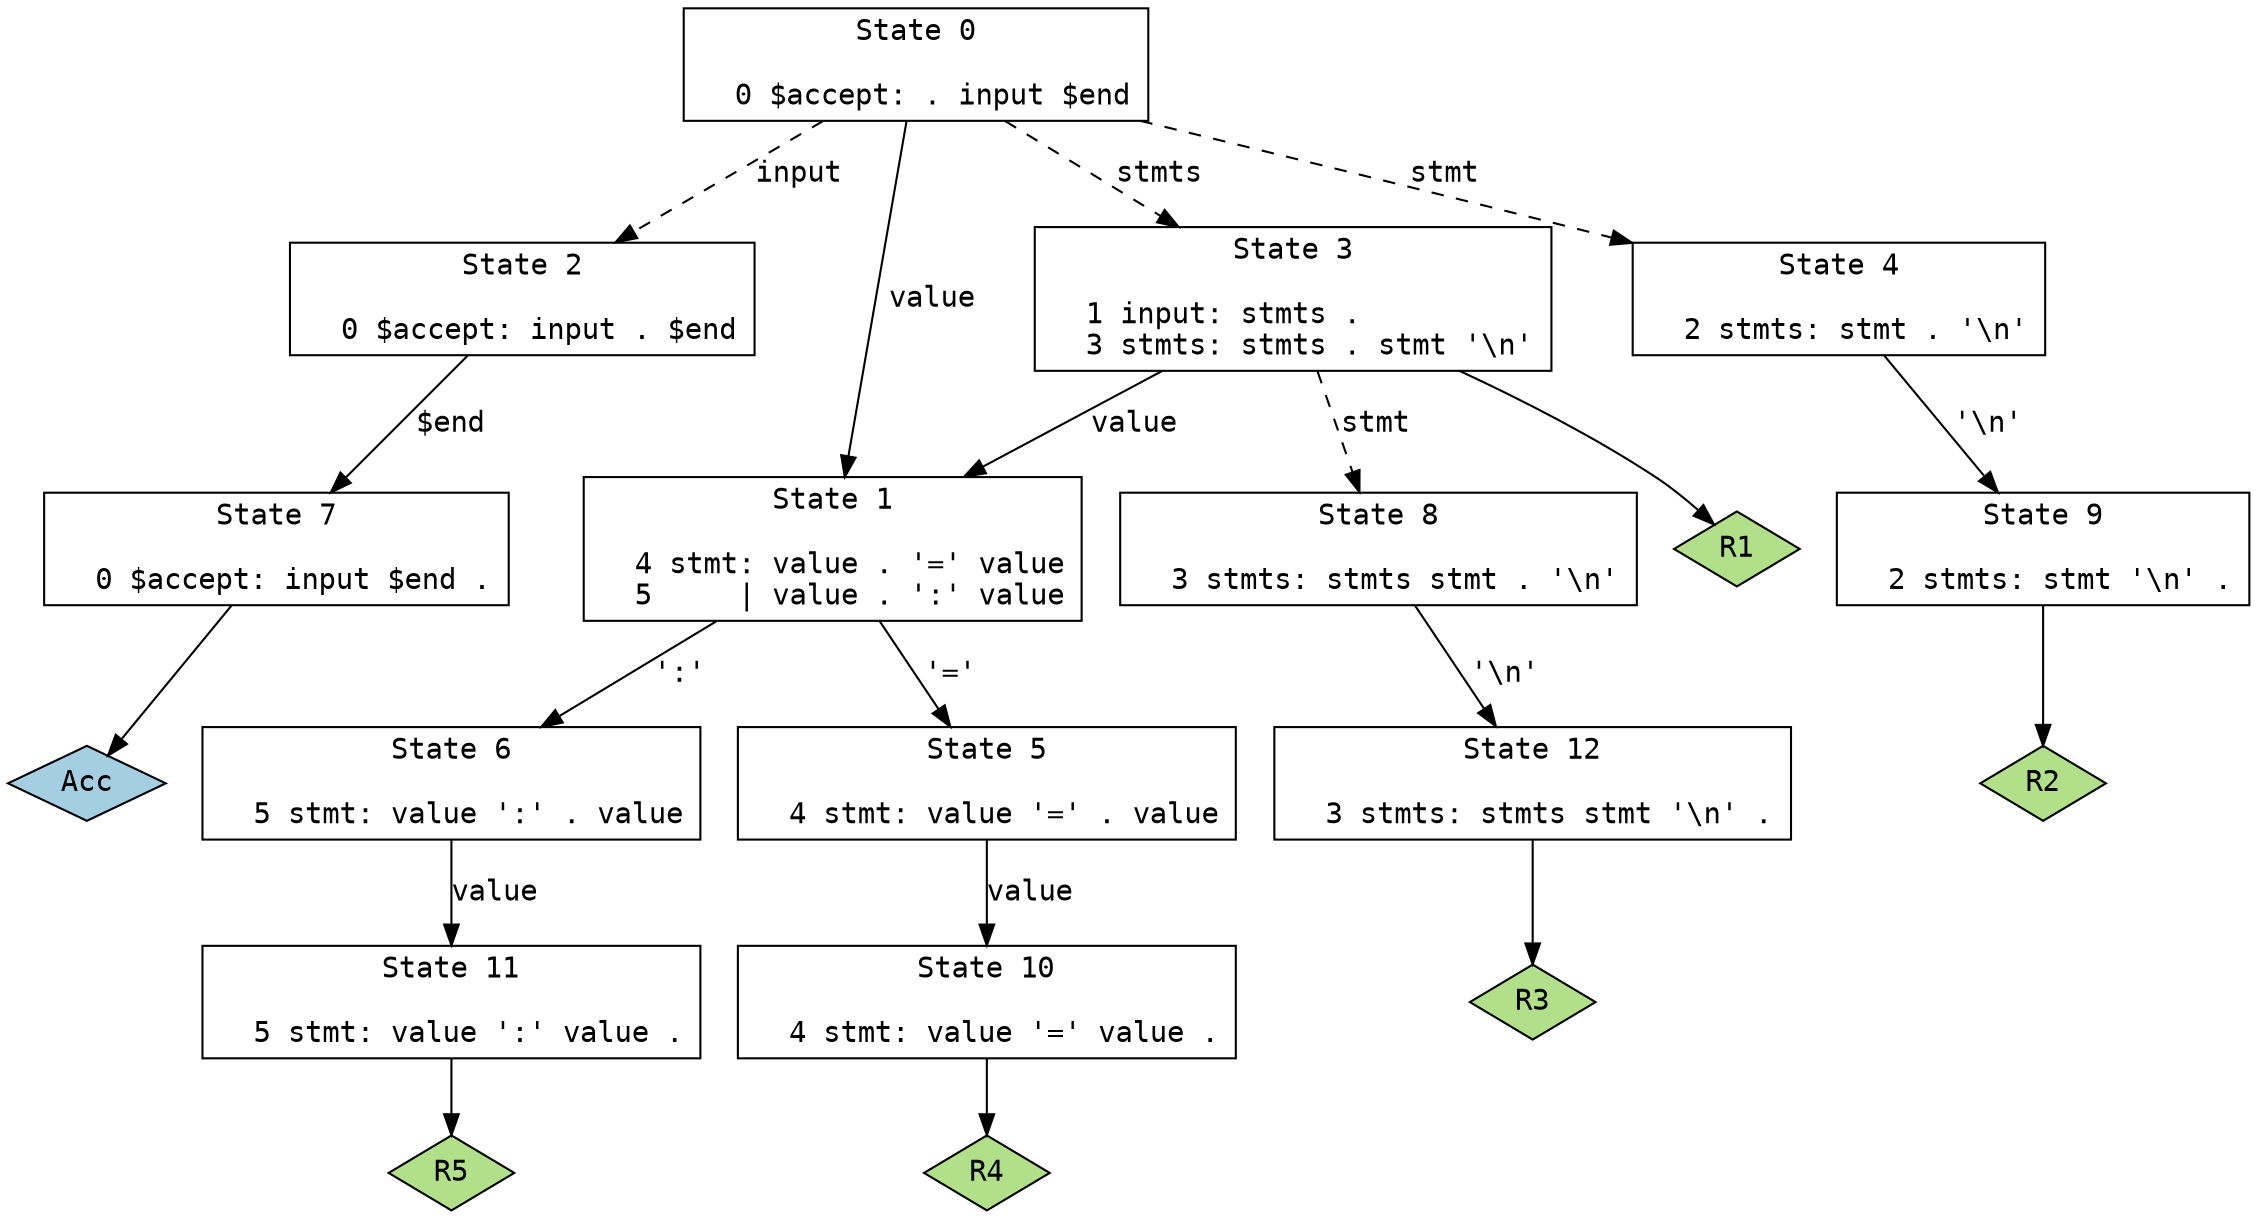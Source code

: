 // Generated by GNU Bison 3.0.4.
// Report bugs to <bug-bison@gnu.org>.
// Home page: <http://www.gnu.org/software/bison/>.

digraph "automake.y"
{
  node [fontname = courier, shape = box, colorscheme = paired6]
  edge [fontname = courier]

  0 [label="State 0\n\l  0 $accept: . input $end\l"]
  0 -> 1 [style=solid label="value"]
  0 -> 2 [style=dashed label="input"]
  0 -> 3 [style=dashed label="stmts"]
  0 -> 4 [style=dashed label="stmt"]
  1 [label="State 1\n\l  4 stmt: value . '=' value\l  5     | value . ':' value\l"]
  1 -> 5 [style=solid label="'='"]
  1 -> 6 [style=solid label="':'"]
  2 [label="State 2\n\l  0 $accept: input . $end\l"]
  2 -> 7 [style=solid label="$end"]
  3 [label="State 3\n\l  1 input: stmts .\l  3 stmts: stmts . stmt '\\n'\l"]
  3 -> 1 [style=solid label="value"]
  3 -> 8 [style=dashed label="stmt"]
  3 -> "3R1" [style=solid]
 "3R1" [label="R1", fillcolor=3, shape=diamond, style=filled]
  4 [label="State 4\n\l  2 stmts: stmt . '\\n'\l"]
  4 -> 9 [style=solid label="'\\n'"]
  5 [label="State 5\n\l  4 stmt: value '=' . value\l"]
  5 -> 10 [style=solid label="value"]
  6 [label="State 6\n\l  5 stmt: value ':' . value\l"]
  6 -> 11 [style=solid label="value"]
  7 [label="State 7\n\l  0 $accept: input $end .\l"]
  7 -> "7R0" [style=solid]
 "7R0" [label="Acc", fillcolor=1, shape=diamond, style=filled]
  8 [label="State 8\n\l  3 stmts: stmts stmt . '\\n'\l"]
  8 -> 12 [style=solid label="'\\n'"]
  9 [label="State 9\n\l  2 stmts: stmt '\\n' .\l"]
  9 -> "9R2" [style=solid]
 "9R2" [label="R2", fillcolor=3, shape=diamond, style=filled]
  10 [label="State 10\n\l  4 stmt: value '=' value .\l"]
  10 -> "10R4" [style=solid]
 "10R4" [label="R4", fillcolor=3, shape=diamond, style=filled]
  11 [label="State 11\n\l  5 stmt: value ':' value .\l"]
  11 -> "11R5" [style=solid]
 "11R5" [label="R5", fillcolor=3, shape=diamond, style=filled]
  12 [label="State 12\n\l  3 stmts: stmts stmt '\\n' .\l"]
  12 -> "12R3" [style=solid]
 "12R3" [label="R3", fillcolor=3, shape=diamond, style=filled]
}
